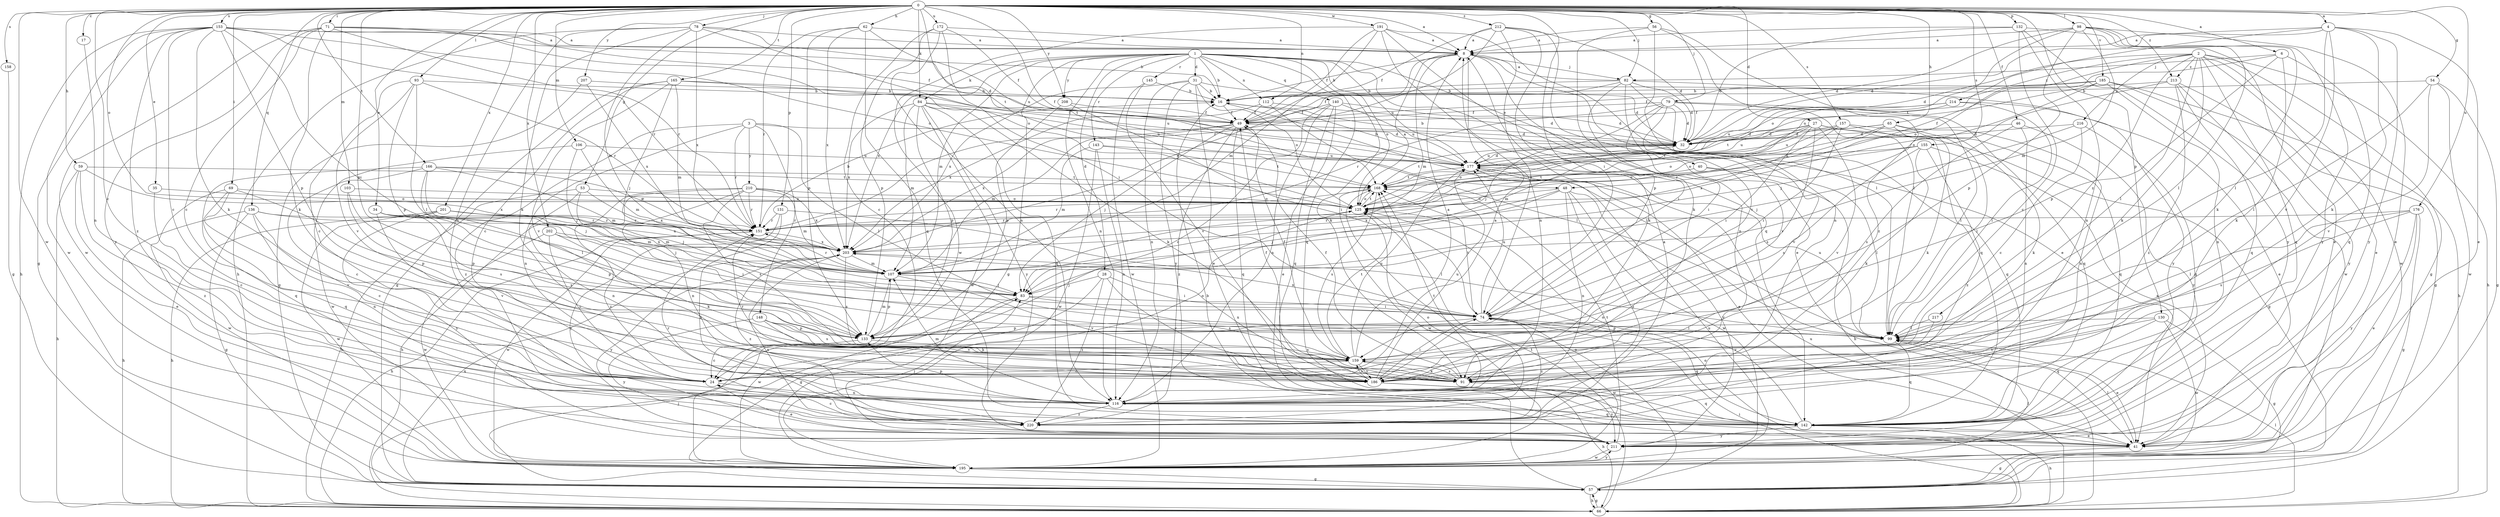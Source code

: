 strict digraph  {
0;
1;
2;
3;
4;
6;
8;
16;
17;
24;
27;
28;
31;
32;
34;
35;
40;
41;
46;
48;
49;
53;
54;
56;
57;
59;
62;
65;
66;
69;
71;
74;
78;
79;
82;
83;
84;
91;
93;
98;
99;
103;
106;
107;
112;
116;
125;
130;
131;
132;
133;
136;
140;
142;
143;
145;
148;
151;
153;
155;
157;
158;
159;
165;
166;
168;
172;
176;
177;
185;
186;
191;
195;
201;
202;
203;
207;
208;
210;
211;
212;
213;
214;
216;
217;
220;
0 -> 4  [label=a];
0 -> 6  [label=a];
0 -> 8  [label=a];
0 -> 17  [label=c];
0 -> 24  [label=c];
0 -> 27  [label=d];
0 -> 34  [label=e];
0 -> 35  [label=e];
0 -> 46  [label=f];
0 -> 48  [label=f];
0 -> 53  [label=g];
0 -> 54  [label=g];
0 -> 56  [label=g];
0 -> 59  [label=h];
0 -> 62  [label=h];
0 -> 65  [label=h];
0 -> 69  [label=i];
0 -> 71  [label=i];
0 -> 74  [label=i];
0 -> 78  [label=j];
0 -> 79  [label=j];
0 -> 82  [label=j];
0 -> 84  [label=k];
0 -> 93  [label=l];
0 -> 98  [label=l];
0 -> 103  [label=m];
0 -> 106  [label=m];
0 -> 112  [label=n];
0 -> 125  [label=o];
0 -> 130  [label=p];
0 -> 131  [label=p];
0 -> 132  [label=p];
0 -> 133  [label=p];
0 -> 136  [label=q];
0 -> 153  [label=s];
0 -> 155  [label=s];
0 -> 157  [label=s];
0 -> 158  [label=s];
0 -> 165  [label=t];
0 -> 166  [label=t];
0 -> 168  [label=t];
0 -> 172  [label=u];
0 -> 176  [label=u];
0 -> 185  [label=v];
0 -> 191  [label=w];
0 -> 195  [label=w];
0 -> 201  [label=x];
0 -> 202  [label=x];
0 -> 207  [label=y];
0 -> 208  [label=y];
0 -> 212  [label=z];
0 -> 213  [label=z];
1 -> 16  [label=b];
1 -> 28  [label=d];
1 -> 31  [label=d];
1 -> 40  [label=e];
1 -> 41  [label=e];
1 -> 57  [label=g];
1 -> 84  [label=k];
1 -> 91  [label=k];
1 -> 107  [label=m];
1 -> 112  [label=n];
1 -> 116  [label=n];
1 -> 125  [label=o];
1 -> 140  [label=q];
1 -> 142  [label=q];
1 -> 143  [label=r];
1 -> 145  [label=r];
1 -> 177  [label=u];
1 -> 203  [label=x];
1 -> 208  [label=y];
2 -> 32  [label=d];
2 -> 41  [label=e];
2 -> 57  [label=g];
2 -> 66  [label=h];
2 -> 91  [label=k];
2 -> 99  [label=l];
2 -> 125  [label=o];
2 -> 142  [label=q];
2 -> 195  [label=w];
2 -> 213  [label=z];
2 -> 214  [label=z];
2 -> 216  [label=z];
2 -> 217  [label=z];
3 -> 32  [label=d];
3 -> 99  [label=l];
3 -> 116  [label=n];
3 -> 148  [label=r];
3 -> 151  [label=r];
3 -> 210  [label=y];
3 -> 220  [label=z];
4 -> 8  [label=a];
4 -> 32  [label=d];
4 -> 41  [label=e];
4 -> 91  [label=k];
4 -> 99  [label=l];
4 -> 168  [label=t];
4 -> 186  [label=v];
4 -> 211  [label=y];
6 -> 48  [label=f];
6 -> 82  [label=j];
6 -> 91  [label=k];
6 -> 133  [label=p];
6 -> 142  [label=q];
8 -> 16  [label=b];
8 -> 41  [label=e];
8 -> 82  [label=j];
8 -> 91  [label=k];
8 -> 107  [label=m];
8 -> 116  [label=n];
8 -> 203  [label=x];
16 -> 49  [label=f];
16 -> 99  [label=l];
17 -> 116  [label=n];
24 -> 8  [label=a];
24 -> 41  [label=e];
24 -> 116  [label=n];
24 -> 125  [label=o];
27 -> 32  [label=d];
27 -> 57  [label=g];
27 -> 74  [label=i];
27 -> 107  [label=m];
27 -> 142  [label=q];
27 -> 159  [label=s];
27 -> 168  [label=t];
27 -> 177  [label=u];
27 -> 186  [label=v];
28 -> 57  [label=g];
28 -> 74  [label=i];
28 -> 83  [label=j];
28 -> 186  [label=v];
28 -> 220  [label=z];
31 -> 16  [label=b];
31 -> 32  [label=d];
31 -> 41  [label=e];
31 -> 116  [label=n];
31 -> 125  [label=o];
31 -> 203  [label=x];
31 -> 211  [label=y];
32 -> 16  [label=b];
32 -> 125  [label=o];
32 -> 168  [label=t];
32 -> 177  [label=u];
34 -> 133  [label=p];
34 -> 151  [label=r];
34 -> 159  [label=s];
34 -> 186  [label=v];
34 -> 203  [label=x];
35 -> 24  [label=c];
35 -> 125  [label=o];
40 -> 66  [label=h];
40 -> 99  [label=l];
40 -> 168  [label=t];
41 -> 57  [label=g];
41 -> 99  [label=l];
41 -> 203  [label=x];
46 -> 32  [label=d];
46 -> 116  [label=n];
46 -> 159  [label=s];
46 -> 211  [label=y];
48 -> 83  [label=j];
48 -> 116  [label=n];
48 -> 125  [label=o];
48 -> 195  [label=w];
48 -> 203  [label=x];
48 -> 211  [label=y];
48 -> 220  [label=z];
49 -> 32  [label=d];
49 -> 83  [label=j];
49 -> 107  [label=m];
49 -> 142  [label=q];
49 -> 203  [label=x];
49 -> 220  [label=z];
53 -> 66  [label=h];
53 -> 83  [label=j];
53 -> 116  [label=n];
53 -> 125  [label=o];
53 -> 203  [label=x];
54 -> 16  [label=b];
54 -> 57  [label=g];
54 -> 99  [label=l];
54 -> 186  [label=v];
54 -> 195  [label=w];
56 -> 8  [label=a];
56 -> 91  [label=k];
56 -> 99  [label=l];
56 -> 116  [label=n];
56 -> 220  [label=z];
57 -> 16  [label=b];
57 -> 66  [label=h];
57 -> 125  [label=o];
57 -> 177  [label=u];
57 -> 203  [label=x];
59 -> 41  [label=e];
59 -> 66  [label=h];
59 -> 168  [label=t];
59 -> 203  [label=x];
59 -> 220  [label=z];
62 -> 8  [label=a];
62 -> 133  [label=p];
62 -> 142  [label=q];
62 -> 151  [label=r];
62 -> 177  [label=u];
62 -> 203  [label=x];
65 -> 32  [label=d];
65 -> 91  [label=k];
65 -> 99  [label=l];
65 -> 116  [label=n];
65 -> 125  [label=o];
65 -> 151  [label=r];
65 -> 177  [label=u];
66 -> 57  [label=g];
66 -> 74  [label=i];
66 -> 83  [label=j];
66 -> 99  [label=l];
66 -> 125  [label=o];
66 -> 168  [label=t];
66 -> 177  [label=u];
69 -> 125  [label=o];
69 -> 133  [label=p];
69 -> 142  [label=q];
69 -> 186  [label=v];
69 -> 195  [label=w];
71 -> 8  [label=a];
71 -> 24  [label=c];
71 -> 49  [label=f];
71 -> 91  [label=k];
71 -> 125  [label=o];
71 -> 151  [label=r];
71 -> 195  [label=w];
71 -> 211  [label=y];
74 -> 99  [label=l];
74 -> 133  [label=p];
74 -> 142  [label=q];
74 -> 168  [label=t];
74 -> 177  [label=u];
74 -> 195  [label=w];
74 -> 203  [label=x];
74 -> 220  [label=z];
78 -> 8  [label=a];
78 -> 32  [label=d];
78 -> 66  [label=h];
78 -> 91  [label=k];
78 -> 107  [label=m];
78 -> 116  [label=n];
78 -> 168  [label=t];
78 -> 203  [label=x];
79 -> 32  [label=d];
79 -> 49  [label=f];
79 -> 74  [label=i];
79 -> 83  [label=j];
79 -> 99  [label=l];
79 -> 142  [label=q];
79 -> 151  [label=r];
79 -> 186  [label=v];
82 -> 8  [label=a];
82 -> 16  [label=b];
82 -> 32  [label=d];
82 -> 49  [label=f];
82 -> 74  [label=i];
82 -> 142  [label=q];
82 -> 186  [label=v];
82 -> 211  [label=y];
83 -> 74  [label=i];
83 -> 159  [label=s];
83 -> 195  [label=w];
84 -> 49  [label=f];
84 -> 91  [label=k];
84 -> 107  [label=m];
84 -> 133  [label=p];
84 -> 142  [label=q];
84 -> 177  [label=u];
84 -> 195  [label=w];
84 -> 203  [label=x];
84 -> 211  [label=y];
91 -> 49  [label=f];
91 -> 142  [label=q];
91 -> 159  [label=s];
91 -> 203  [label=x];
93 -> 16  [label=b];
93 -> 24  [label=c];
93 -> 99  [label=l];
93 -> 133  [label=p];
93 -> 151  [label=r];
93 -> 186  [label=v];
98 -> 8  [label=a];
98 -> 32  [label=d];
98 -> 41  [label=e];
98 -> 91  [label=k];
98 -> 99  [label=l];
98 -> 107  [label=m];
98 -> 125  [label=o];
98 -> 133  [label=p];
98 -> 211  [label=y];
99 -> 41  [label=e];
99 -> 142  [label=q];
99 -> 177  [label=u];
103 -> 125  [label=o];
103 -> 133  [label=p];
103 -> 159  [label=s];
106 -> 83  [label=j];
106 -> 107  [label=m];
106 -> 177  [label=u];
106 -> 195  [label=w];
107 -> 83  [label=j];
107 -> 133  [label=p];
107 -> 151  [label=r];
107 -> 186  [label=v];
112 -> 32  [label=d];
112 -> 49  [label=f];
112 -> 99  [label=l];
112 -> 203  [label=x];
116 -> 107  [label=m];
116 -> 133  [label=p];
116 -> 142  [label=q];
116 -> 168  [label=t];
116 -> 220  [label=z];
125 -> 8  [label=a];
125 -> 151  [label=r];
125 -> 168  [label=t];
130 -> 57  [label=g];
130 -> 133  [label=p];
130 -> 142  [label=q];
130 -> 186  [label=v];
130 -> 195  [label=w];
131 -> 99  [label=l];
131 -> 151  [label=r];
131 -> 211  [label=y];
131 -> 220  [label=z];
132 -> 8  [label=a];
132 -> 24  [label=c];
132 -> 32  [label=d];
132 -> 41  [label=e];
132 -> 116  [label=n];
132 -> 211  [label=y];
133 -> 24  [label=c];
133 -> 107  [label=m];
133 -> 159  [label=s];
136 -> 24  [label=c];
136 -> 57  [label=g];
136 -> 66  [label=h];
136 -> 107  [label=m];
136 -> 116  [label=n];
136 -> 151  [label=r];
140 -> 24  [label=c];
140 -> 32  [label=d];
140 -> 41  [label=e];
140 -> 49  [label=f];
140 -> 116  [label=n];
140 -> 142  [label=q];
140 -> 177  [label=u];
142 -> 41  [label=e];
142 -> 66  [label=h];
142 -> 125  [label=o];
142 -> 211  [label=y];
143 -> 107  [label=m];
143 -> 116  [label=n];
143 -> 168  [label=t];
143 -> 177  [label=u];
143 -> 195  [label=w];
145 -> 16  [label=b];
145 -> 186  [label=v];
145 -> 195  [label=w];
148 -> 91  [label=k];
148 -> 133  [label=p];
148 -> 159  [label=s];
148 -> 186  [label=v];
148 -> 211  [label=y];
151 -> 16  [label=b];
151 -> 66  [label=h];
151 -> 195  [label=w];
151 -> 203  [label=x];
153 -> 8  [label=a];
153 -> 16  [label=b];
153 -> 24  [label=c];
153 -> 57  [label=g];
153 -> 66  [label=h];
153 -> 74  [label=i];
153 -> 91  [label=k];
153 -> 125  [label=o];
153 -> 133  [label=p];
153 -> 151  [label=r];
153 -> 195  [label=w];
153 -> 220  [label=z];
155 -> 41  [label=e];
155 -> 91  [label=k];
155 -> 125  [label=o];
155 -> 159  [label=s];
155 -> 177  [label=u];
155 -> 220  [label=z];
157 -> 32  [label=d];
157 -> 74  [label=i];
157 -> 91  [label=k];
157 -> 125  [label=o];
157 -> 142  [label=q];
157 -> 203  [label=x];
158 -> 57  [label=g];
159 -> 8  [label=a];
159 -> 24  [label=c];
159 -> 49  [label=f];
159 -> 91  [label=k];
159 -> 168  [label=t];
159 -> 177  [label=u];
159 -> 186  [label=v];
165 -> 16  [label=b];
165 -> 24  [label=c];
165 -> 57  [label=g];
165 -> 83  [label=j];
165 -> 107  [label=m];
165 -> 177  [label=u];
165 -> 186  [label=v];
166 -> 24  [label=c];
166 -> 83  [label=j];
166 -> 99  [label=l];
166 -> 107  [label=m];
166 -> 142  [label=q];
166 -> 151  [label=r];
166 -> 168  [label=t];
168 -> 125  [label=o];
168 -> 151  [label=r];
168 -> 159  [label=s];
168 -> 195  [label=w];
172 -> 8  [label=a];
172 -> 24  [label=c];
172 -> 49  [label=f];
172 -> 74  [label=i];
172 -> 116  [label=n];
172 -> 133  [label=p];
176 -> 41  [label=e];
176 -> 57  [label=g];
176 -> 99  [label=l];
176 -> 151  [label=r];
176 -> 159  [label=s];
176 -> 211  [label=y];
177 -> 16  [label=b];
177 -> 32  [label=d];
177 -> 41  [label=e];
177 -> 168  [label=t];
185 -> 16  [label=b];
185 -> 49  [label=f];
185 -> 66  [label=h];
185 -> 116  [label=n];
185 -> 125  [label=o];
185 -> 177  [label=u];
185 -> 211  [label=y];
186 -> 49  [label=f];
186 -> 66  [label=h];
186 -> 74  [label=i];
186 -> 151  [label=r];
186 -> 159  [label=s];
186 -> 177  [label=u];
186 -> 211  [label=y];
191 -> 8  [label=a];
191 -> 49  [label=f];
191 -> 99  [label=l];
191 -> 107  [label=m];
191 -> 116  [label=n];
191 -> 142  [label=q];
191 -> 195  [label=w];
195 -> 57  [label=g];
195 -> 99  [label=l];
195 -> 211  [label=y];
201 -> 66  [label=h];
201 -> 83  [label=j];
201 -> 107  [label=m];
201 -> 151  [label=r];
201 -> 195  [label=w];
201 -> 211  [label=y];
202 -> 24  [label=c];
202 -> 74  [label=i];
202 -> 91  [label=k];
202 -> 195  [label=w];
202 -> 203  [label=x];
203 -> 107  [label=m];
203 -> 159  [label=s];
203 -> 211  [label=y];
203 -> 220  [label=z];
207 -> 16  [label=b];
207 -> 57  [label=g];
207 -> 203  [label=x];
208 -> 49  [label=f];
208 -> 74  [label=i];
208 -> 133  [label=p];
210 -> 66  [label=h];
210 -> 107  [label=m];
210 -> 116  [label=n];
210 -> 125  [label=o];
210 -> 151  [label=r];
210 -> 159  [label=s];
210 -> 203  [label=x];
210 -> 220  [label=z];
211 -> 83  [label=j];
211 -> 168  [label=t];
211 -> 195  [label=w];
212 -> 8  [label=a];
212 -> 32  [label=d];
212 -> 49  [label=f];
212 -> 74  [label=i];
212 -> 133  [label=p];
212 -> 151  [label=r];
212 -> 186  [label=v];
213 -> 16  [label=b];
213 -> 57  [label=g];
213 -> 83  [label=j];
213 -> 142  [label=q];
213 -> 195  [label=w];
213 -> 220  [label=z];
214 -> 41  [label=e];
214 -> 49  [label=f];
214 -> 99  [label=l];
214 -> 168  [label=t];
214 -> 177  [label=u];
216 -> 24  [label=c];
216 -> 32  [label=d];
216 -> 83  [label=j];
216 -> 142  [label=q];
217 -> 99  [label=l];
217 -> 186  [label=v];
220 -> 8  [label=a];
220 -> 24  [label=c];
220 -> 125  [label=o];
220 -> 151  [label=r];
}
